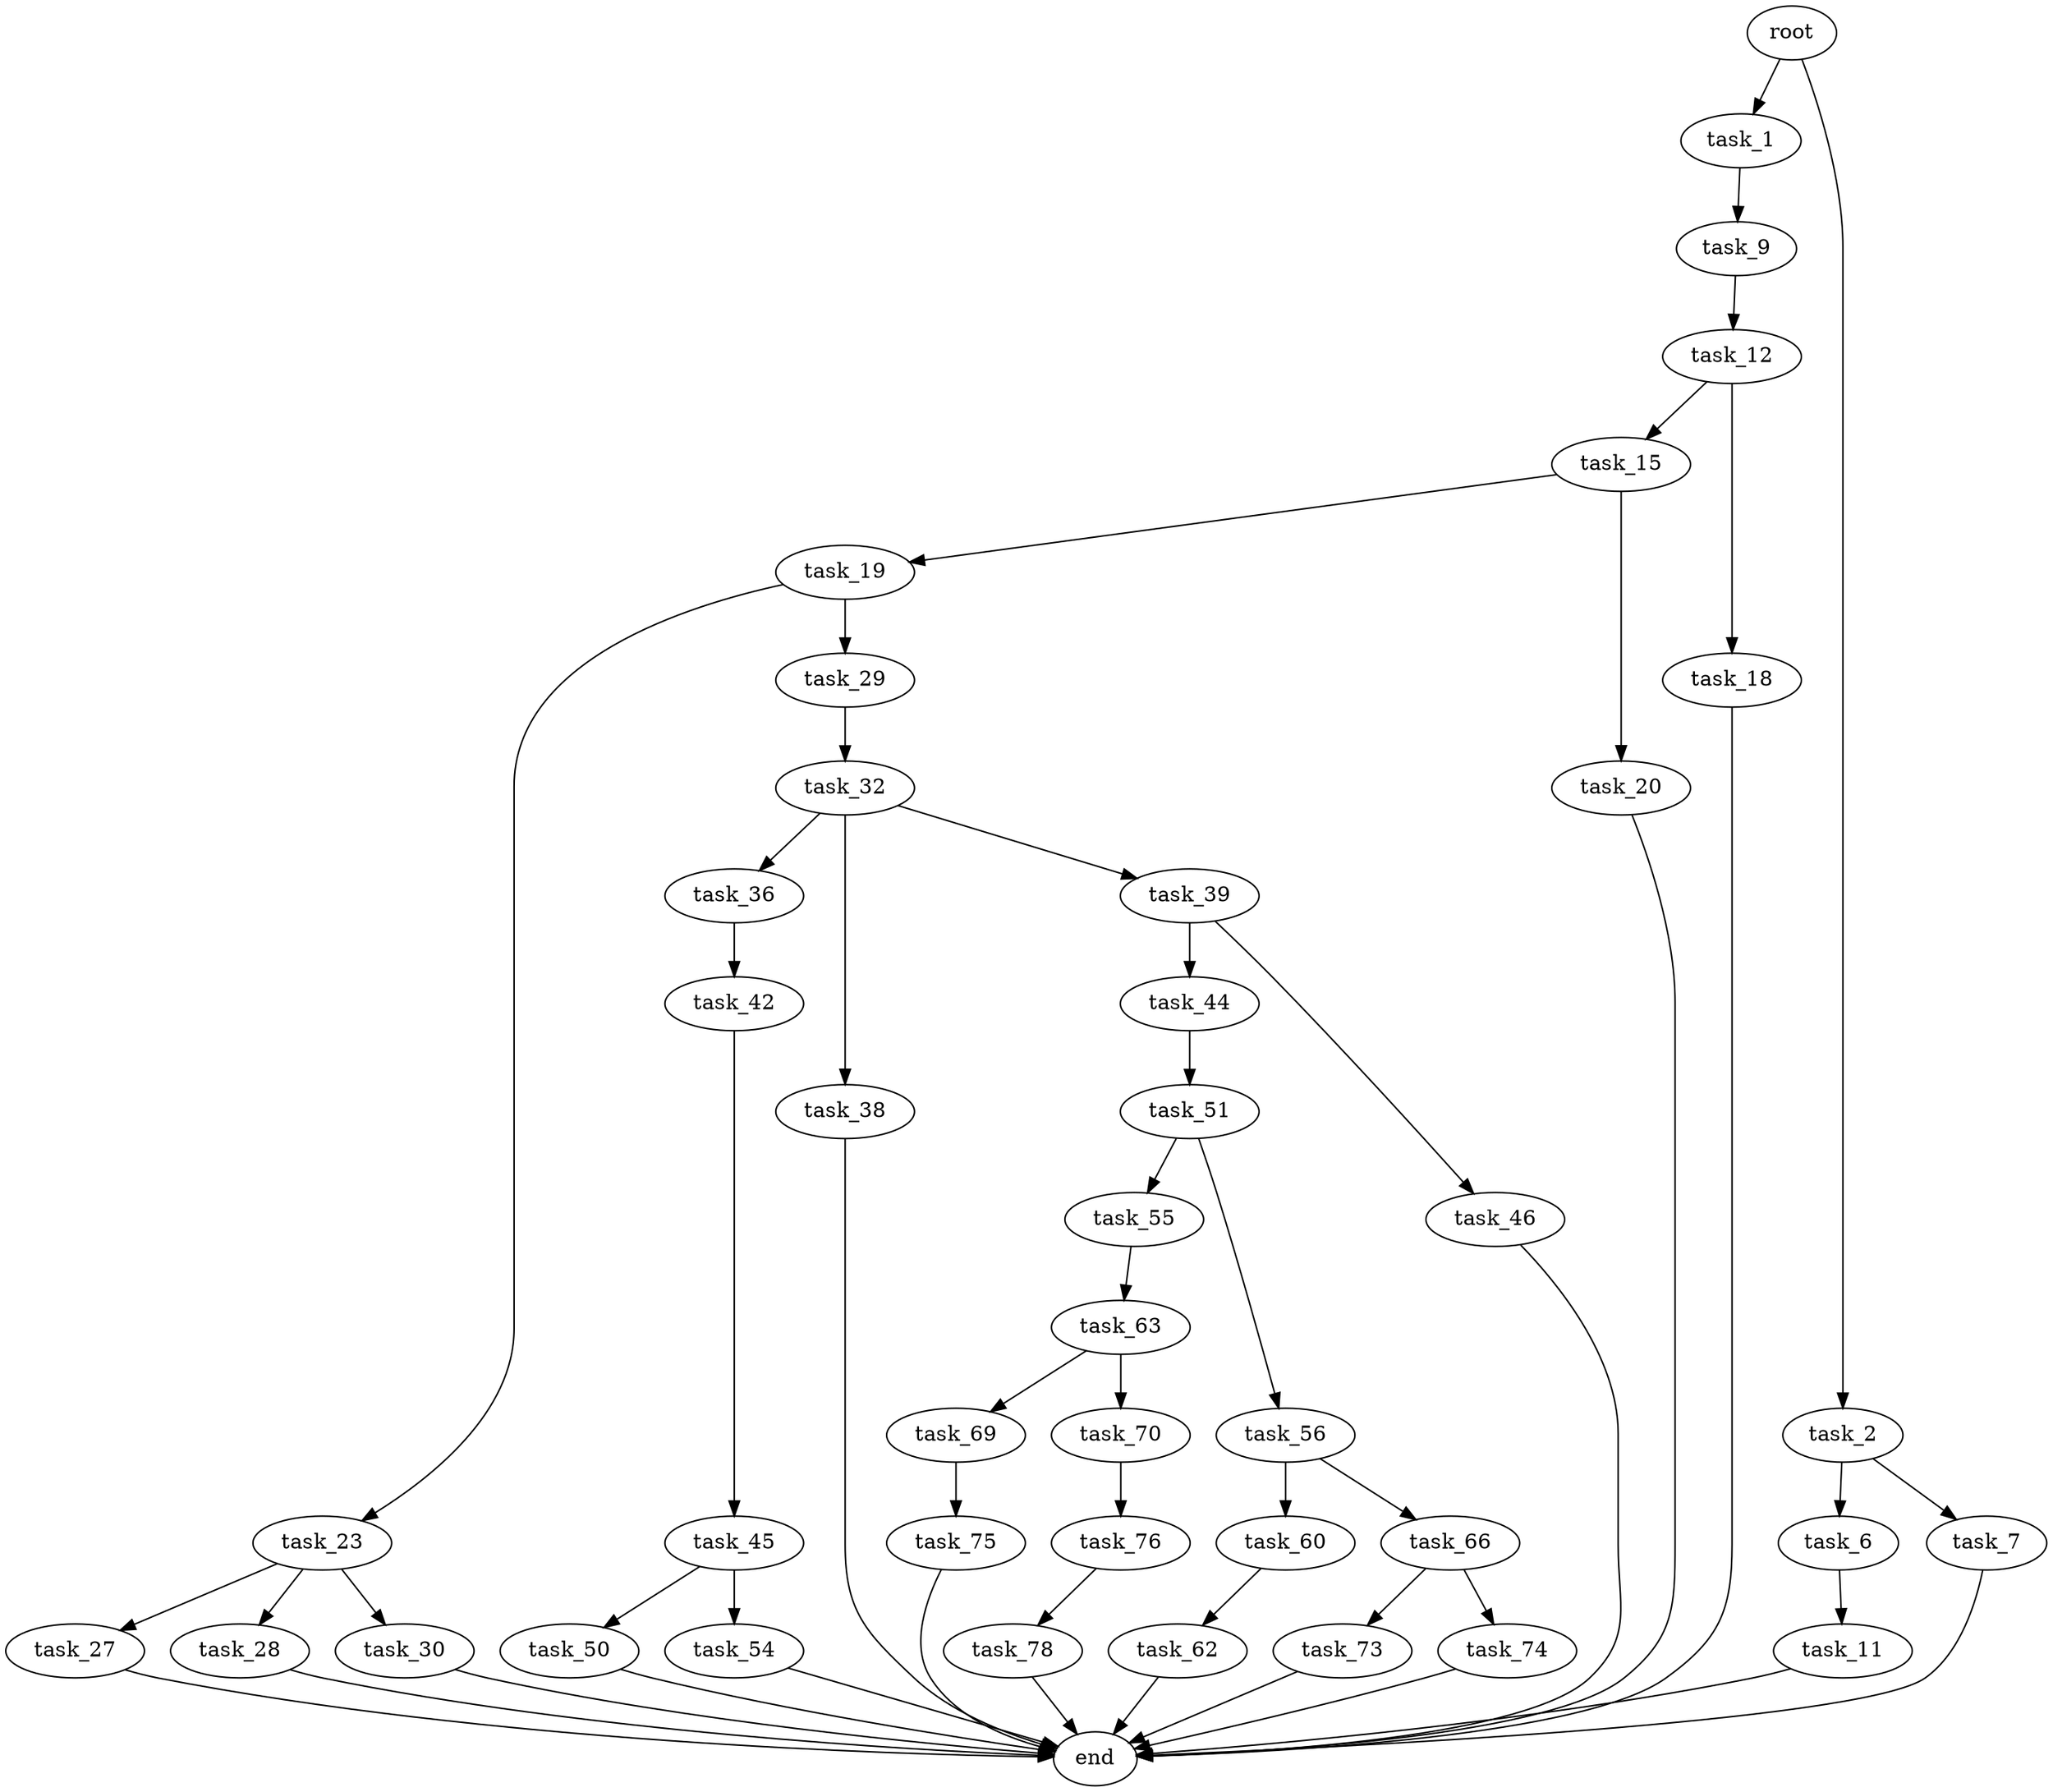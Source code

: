 digraph G {
  root [size="0.000000"];
  task_1 [size="131561085401.000000"];
  task_2 [size="24889098639.000000"];
  task_6 [size="1904335271.000000"];
  task_7 [size="25752649055.000000"];
  task_9 [size="14579823813.000000"];
  task_11 [size="782757789696.000000"];
  task_12 [size="698506142579.000000"];
  task_15 [size="1032771487893.000000"];
  task_18 [size="59086362265.000000"];
  task_19 [size="19247924894.000000"];
  task_20 [size="17465817933.000000"];
  task_23 [size="1073741824000.000000"];
  task_27 [size="20862128862.000000"];
  task_28 [size="6058524486.000000"];
  task_29 [size="1557871656.000000"];
  task_30 [size="3381322803.000000"];
  task_32 [size="782757789696.000000"];
  task_36 [size="8663792759.000000"];
  task_38 [size="1031659093451.000000"];
  task_39 [size="368293445632.000000"];
  task_42 [size="8589934592.000000"];
  task_44 [size="828231525001.000000"];
  task_45 [size="72876267113.000000"];
  task_46 [size="340582446.000000"];
  task_50 [size="27809062664.000000"];
  task_51 [size="549755813888.000000"];
  task_54 [size="1084976333.000000"];
  task_55 [size="8589934592.000000"];
  task_56 [size="287711966396.000000"];
  task_60 [size="231928233984.000000"];
  task_62 [size="13860756959.000000"];
  task_63 [size="368293445632.000000"];
  task_66 [size="68719476736.000000"];
  task_69 [size="11491906963.000000"];
  task_70 [size="42088245006.000000"];
  task_73 [size="1971550550.000000"];
  task_74 [size="390398144515.000000"];
  task_75 [size="380887054.000000"];
  task_76 [size="231928233984.000000"];
  task_78 [size="267949143887.000000"];
  end [size="0.000000"];

  root -> task_1 [size="1.000000"];
  root -> task_2 [size="1.000000"];
  task_1 -> task_9 [size="209715200.000000"];
  task_2 -> task_6 [size="536870912.000000"];
  task_2 -> task_7 [size="536870912.000000"];
  task_6 -> task_11 [size="33554432.000000"];
  task_7 -> end [size="1.000000"];
  task_9 -> task_12 [size="411041792.000000"];
  task_11 -> end [size="1.000000"];
  task_12 -> task_15 [size="838860800.000000"];
  task_12 -> task_18 [size="838860800.000000"];
  task_15 -> task_19 [size="838860800.000000"];
  task_15 -> task_20 [size="838860800.000000"];
  task_18 -> end [size="1.000000"];
  task_19 -> task_23 [size="301989888.000000"];
  task_19 -> task_29 [size="301989888.000000"];
  task_20 -> end [size="1.000000"];
  task_23 -> task_27 [size="838860800.000000"];
  task_23 -> task_28 [size="838860800.000000"];
  task_23 -> task_30 [size="838860800.000000"];
  task_27 -> end [size="1.000000"];
  task_28 -> end [size="1.000000"];
  task_29 -> task_32 [size="33554432.000000"];
  task_30 -> end [size="1.000000"];
  task_32 -> task_36 [size="679477248.000000"];
  task_32 -> task_38 [size="679477248.000000"];
  task_32 -> task_39 [size="679477248.000000"];
  task_36 -> task_42 [size="301989888.000000"];
  task_38 -> end [size="1.000000"];
  task_39 -> task_44 [size="411041792.000000"];
  task_39 -> task_46 [size="411041792.000000"];
  task_42 -> task_45 [size="33554432.000000"];
  task_44 -> task_51 [size="679477248.000000"];
  task_45 -> task_50 [size="75497472.000000"];
  task_45 -> task_54 [size="75497472.000000"];
  task_46 -> end [size="1.000000"];
  task_50 -> end [size="1.000000"];
  task_51 -> task_55 [size="536870912.000000"];
  task_51 -> task_56 [size="536870912.000000"];
  task_54 -> end [size="1.000000"];
  task_55 -> task_63 [size="33554432.000000"];
  task_56 -> task_60 [size="209715200.000000"];
  task_56 -> task_66 [size="209715200.000000"];
  task_60 -> task_62 [size="301989888.000000"];
  task_62 -> end [size="1.000000"];
  task_63 -> task_69 [size="411041792.000000"];
  task_63 -> task_70 [size="411041792.000000"];
  task_66 -> task_73 [size="134217728.000000"];
  task_66 -> task_74 [size="134217728.000000"];
  task_69 -> task_75 [size="411041792.000000"];
  task_70 -> task_76 [size="838860800.000000"];
  task_73 -> end [size="1.000000"];
  task_74 -> end [size="1.000000"];
  task_75 -> end [size="1.000000"];
  task_76 -> task_78 [size="301989888.000000"];
  task_78 -> end [size="1.000000"];
}
